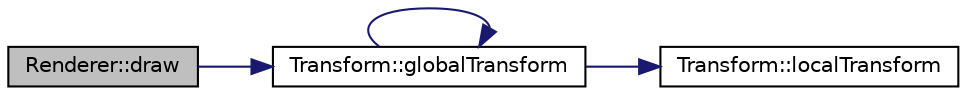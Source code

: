 digraph "Renderer::draw"
{
  edge [fontname="Helvetica",fontsize="10",labelfontname="Helvetica",labelfontsize="10"];
  node [fontname="Helvetica",fontsize="10",shape=record];
  rankdir="LR";
  Node5 [label="Renderer::draw",height=0.2,width=0.4,color="black", fillcolor="grey75", style="filled", fontcolor="black"];
  Node5 -> Node6 [color="midnightblue",fontsize="10",style="solid",fontname="Helvetica"];
  Node6 [label="Transform::globalTransform",height=0.2,width=0.4,color="black", fillcolor="white", style="filled",URL="$class_transform.html#a35e627aa09604bf3a81f4c07d28205f3"];
  Node6 -> Node6 [color="midnightblue",fontsize="10",style="solid",fontname="Helvetica"];
  Node6 -> Node7 [color="midnightblue",fontsize="10",style="solid",fontname="Helvetica"];
  Node7 [label="Transform::localTransform",height=0.2,width=0.4,color="black", fillcolor="white", style="filled",URL="$class_transform.html#a8b85abc03488f58bef8bb78df77c1689"];
}
